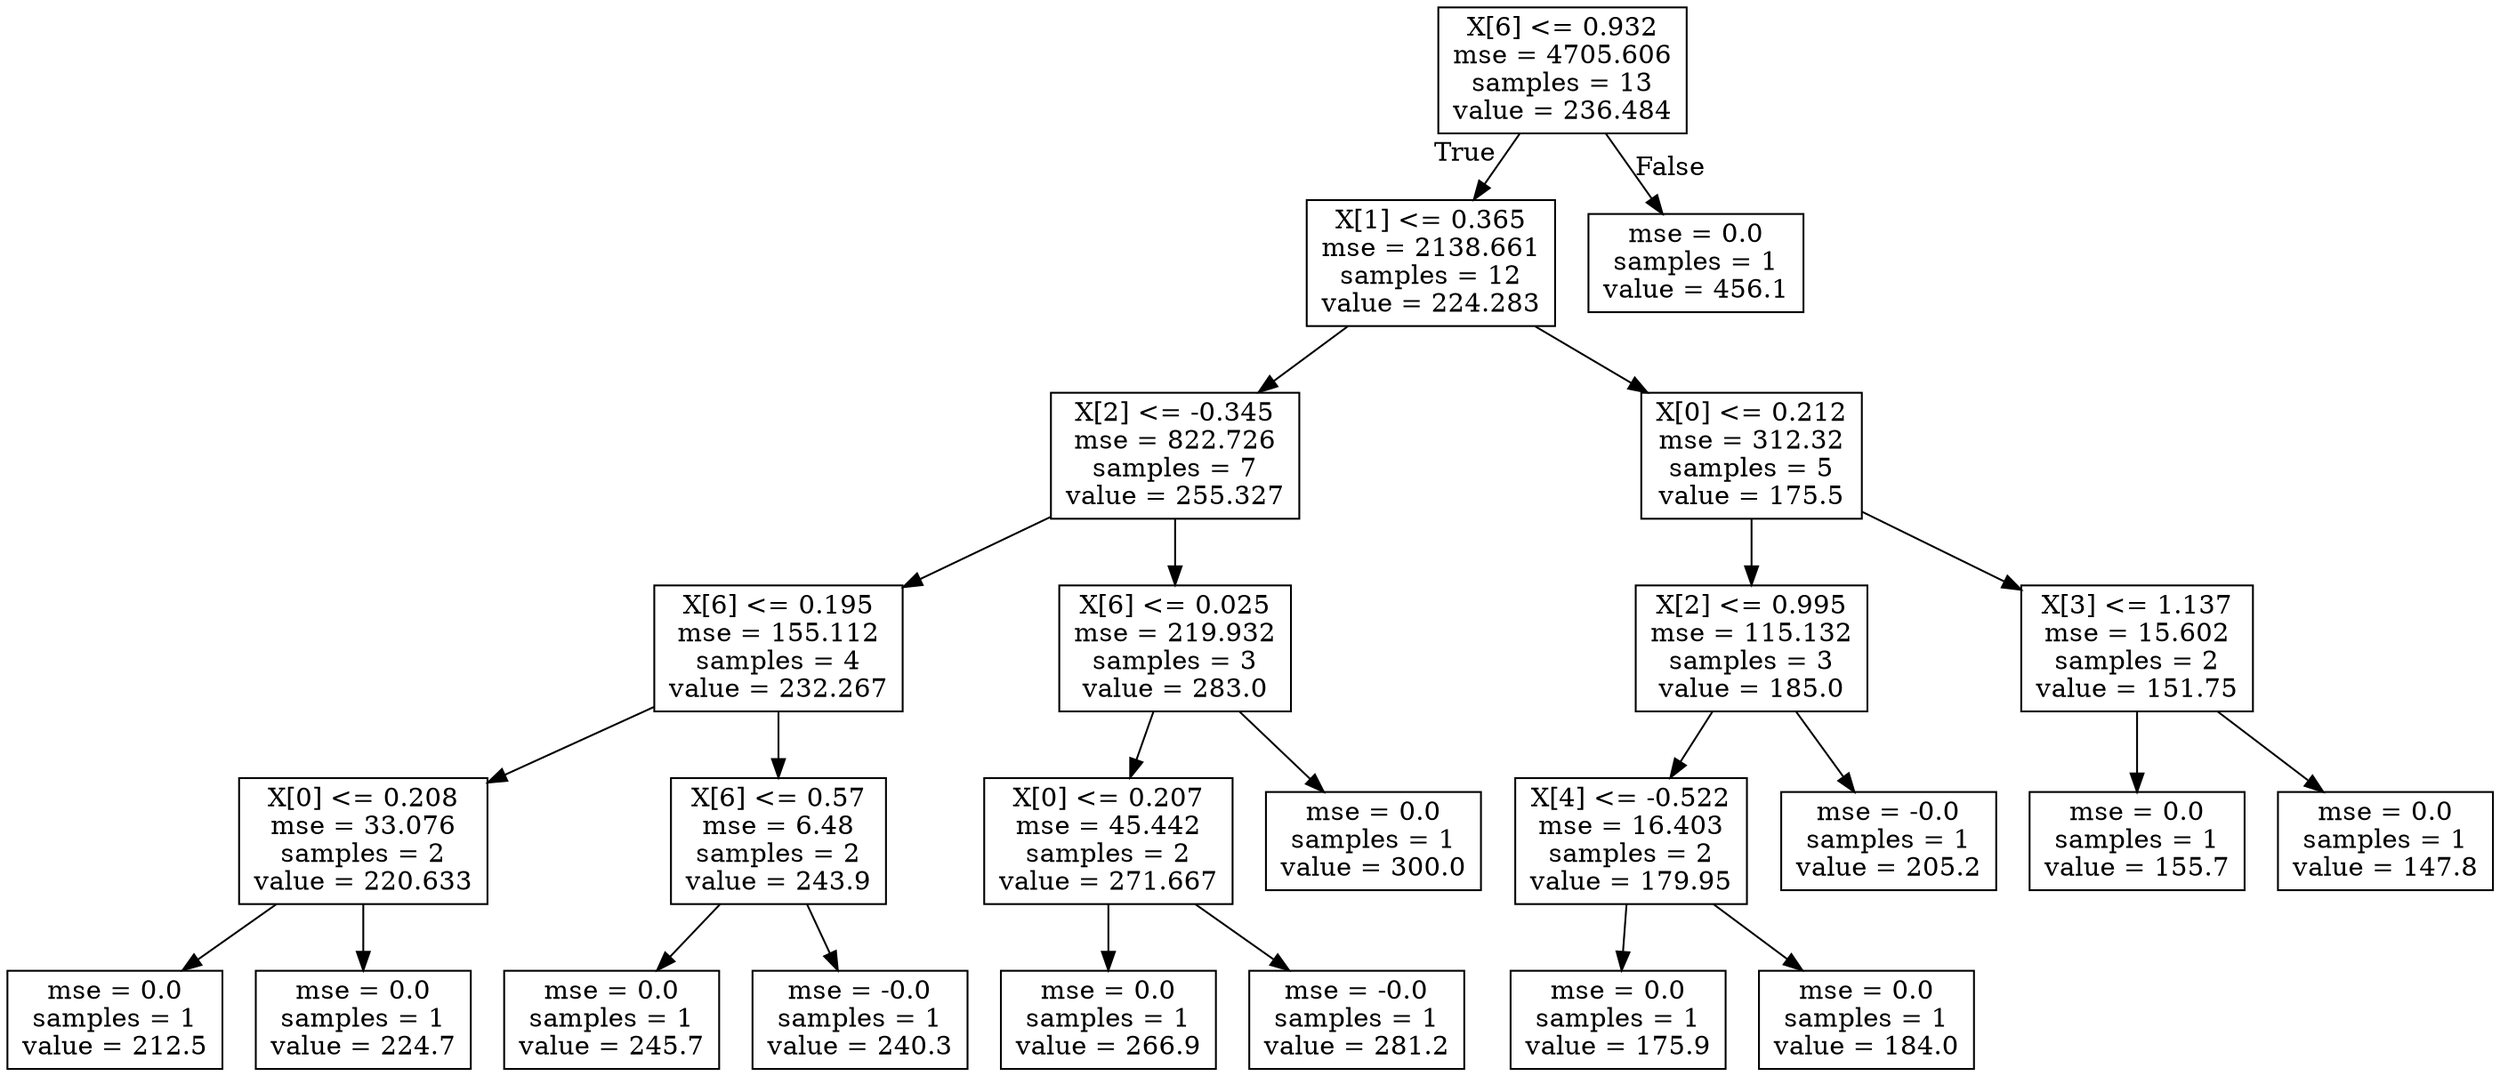 digraph Tree {
node [shape=box] ;
0 [label="X[6] <= 0.932\nmse = 4705.606\nsamples = 13\nvalue = 236.484"] ;
1 [label="X[1] <= 0.365\nmse = 2138.661\nsamples = 12\nvalue = 224.283"] ;
0 -> 1 [labeldistance=2.5, labelangle=45, headlabel="True"] ;
2 [label="X[2] <= -0.345\nmse = 822.726\nsamples = 7\nvalue = 255.327"] ;
1 -> 2 ;
3 [label="X[6] <= 0.195\nmse = 155.112\nsamples = 4\nvalue = 232.267"] ;
2 -> 3 ;
4 [label="X[0] <= 0.208\nmse = 33.076\nsamples = 2\nvalue = 220.633"] ;
3 -> 4 ;
5 [label="mse = 0.0\nsamples = 1\nvalue = 212.5"] ;
4 -> 5 ;
6 [label="mse = 0.0\nsamples = 1\nvalue = 224.7"] ;
4 -> 6 ;
7 [label="X[6] <= 0.57\nmse = 6.48\nsamples = 2\nvalue = 243.9"] ;
3 -> 7 ;
8 [label="mse = 0.0\nsamples = 1\nvalue = 245.7"] ;
7 -> 8 ;
9 [label="mse = -0.0\nsamples = 1\nvalue = 240.3"] ;
7 -> 9 ;
10 [label="X[6] <= 0.025\nmse = 219.932\nsamples = 3\nvalue = 283.0"] ;
2 -> 10 ;
11 [label="X[0] <= 0.207\nmse = 45.442\nsamples = 2\nvalue = 271.667"] ;
10 -> 11 ;
12 [label="mse = 0.0\nsamples = 1\nvalue = 266.9"] ;
11 -> 12 ;
13 [label="mse = -0.0\nsamples = 1\nvalue = 281.2"] ;
11 -> 13 ;
14 [label="mse = 0.0\nsamples = 1\nvalue = 300.0"] ;
10 -> 14 ;
15 [label="X[0] <= 0.212\nmse = 312.32\nsamples = 5\nvalue = 175.5"] ;
1 -> 15 ;
16 [label="X[2] <= 0.995\nmse = 115.132\nsamples = 3\nvalue = 185.0"] ;
15 -> 16 ;
17 [label="X[4] <= -0.522\nmse = 16.403\nsamples = 2\nvalue = 179.95"] ;
16 -> 17 ;
18 [label="mse = 0.0\nsamples = 1\nvalue = 175.9"] ;
17 -> 18 ;
19 [label="mse = 0.0\nsamples = 1\nvalue = 184.0"] ;
17 -> 19 ;
20 [label="mse = -0.0\nsamples = 1\nvalue = 205.2"] ;
16 -> 20 ;
21 [label="X[3] <= 1.137\nmse = 15.602\nsamples = 2\nvalue = 151.75"] ;
15 -> 21 ;
22 [label="mse = 0.0\nsamples = 1\nvalue = 155.7"] ;
21 -> 22 ;
23 [label="mse = 0.0\nsamples = 1\nvalue = 147.8"] ;
21 -> 23 ;
24 [label="mse = 0.0\nsamples = 1\nvalue = 456.1"] ;
0 -> 24 [labeldistance=2.5, labelangle=-45, headlabel="False"] ;
}